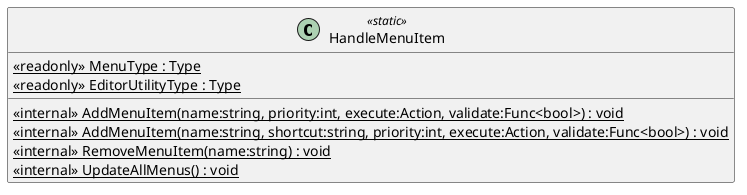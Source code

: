 @startuml
class HandleMenuItem <<static>> {
    <<internal>> {static} AddMenuItem(name:string, priority:int, execute:Action, validate:Func<bool>) : void
    <<internal>> {static} AddMenuItem(name:string, shortcut:string, priority:int, execute:Action, validate:Func<bool>) : void
    <<internal>> {static} RemoveMenuItem(name:string) : void
    <<internal>> {static} UpdateAllMenus() : void
    {static} <<readonly>> MenuType : Type
    {static} <<readonly>> EditorUtilityType : Type
}
@enduml
